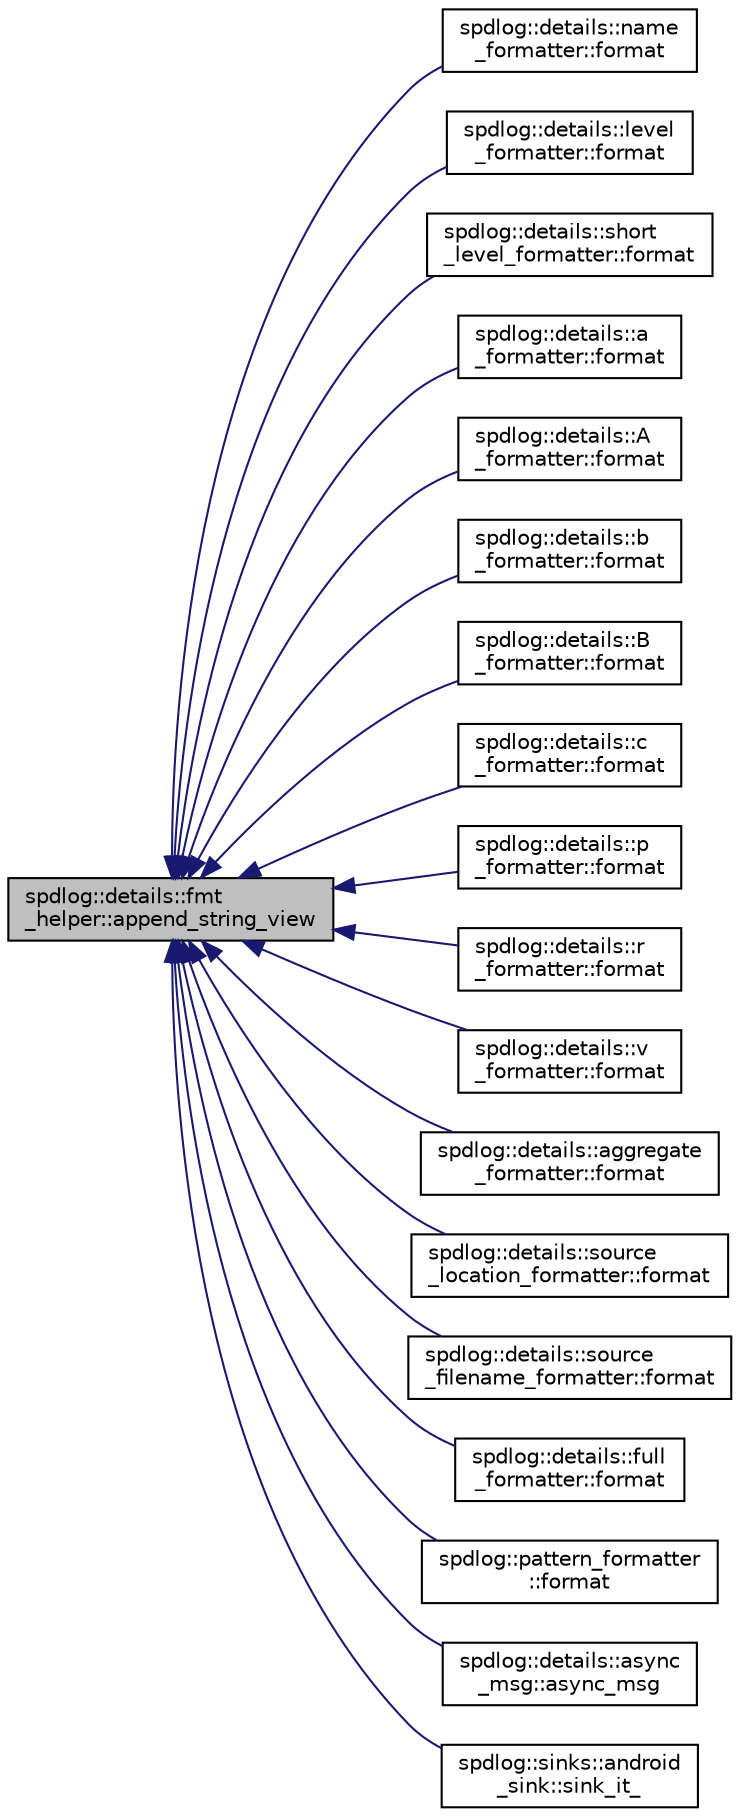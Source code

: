 digraph "spdlog::details::fmt_helper::append_string_view"
{
  edge [fontname="Helvetica",fontsize="10",labelfontname="Helvetica",labelfontsize="10"];
  node [fontname="Helvetica",fontsize="10",shape=record];
  rankdir="LR";
  Node1 [label="spdlog::details::fmt\l_helper::append_string_view",height=0.2,width=0.4,color="black", fillcolor="grey75", style="filled" fontcolor="black"];
  Node1 -> Node2 [dir="back",color="midnightblue",fontsize="10",style="solid",fontname="Helvetica"];
  Node2 [label="spdlog::details::name\l_formatter::format",height=0.2,width=0.4,color="black", fillcolor="white", style="filled",URL="$classspdlog_1_1details_1_1name__formatter.html#ac7e2adb4e29b3fbf06ef3c0e236d64de"];
  Node1 -> Node3 [dir="back",color="midnightblue",fontsize="10",style="solid",fontname="Helvetica"];
  Node3 [label="spdlog::details::level\l_formatter::format",height=0.2,width=0.4,color="black", fillcolor="white", style="filled",URL="$classspdlog_1_1details_1_1level__formatter.html#a36967967164ade9221ad216e0b617749"];
  Node1 -> Node4 [dir="back",color="midnightblue",fontsize="10",style="solid",fontname="Helvetica"];
  Node4 [label="spdlog::details::short\l_level_formatter::format",height=0.2,width=0.4,color="black", fillcolor="white", style="filled",URL="$classspdlog_1_1details_1_1short__level__formatter.html#acf241e8ab58e6142e02a9c493034f81d"];
  Node1 -> Node5 [dir="back",color="midnightblue",fontsize="10",style="solid",fontname="Helvetica"];
  Node5 [label="spdlog::details::a\l_formatter::format",height=0.2,width=0.4,color="black", fillcolor="white", style="filled",URL="$classspdlog_1_1details_1_1a__formatter.html#a0dbb4322f91afd22b82fc0c0b20a35db"];
  Node1 -> Node6 [dir="back",color="midnightblue",fontsize="10",style="solid",fontname="Helvetica"];
  Node6 [label="spdlog::details::A\l_formatter::format",height=0.2,width=0.4,color="black", fillcolor="white", style="filled",URL="$classspdlog_1_1details_1_1_a__formatter.html#a4df40ed70fbad25284e8479aefa680bb"];
  Node1 -> Node7 [dir="back",color="midnightblue",fontsize="10",style="solid",fontname="Helvetica"];
  Node7 [label="spdlog::details::b\l_formatter::format",height=0.2,width=0.4,color="black", fillcolor="white", style="filled",URL="$classspdlog_1_1details_1_1b__formatter.html#a3943edd9e27eb217e4871abf06b91df5"];
  Node1 -> Node8 [dir="back",color="midnightblue",fontsize="10",style="solid",fontname="Helvetica"];
  Node8 [label="spdlog::details::B\l_formatter::format",height=0.2,width=0.4,color="black", fillcolor="white", style="filled",URL="$classspdlog_1_1details_1_1_b__formatter.html#a5f17328272b26d5d107e59bad150fac8"];
  Node1 -> Node9 [dir="back",color="midnightblue",fontsize="10",style="solid",fontname="Helvetica"];
  Node9 [label="spdlog::details::c\l_formatter::format",height=0.2,width=0.4,color="black", fillcolor="white", style="filled",URL="$classspdlog_1_1details_1_1c__formatter.html#a1b09d9e9e1d84b29fc2fb8d37fa07d57"];
  Node1 -> Node10 [dir="back",color="midnightblue",fontsize="10",style="solid",fontname="Helvetica"];
  Node10 [label="spdlog::details::p\l_formatter::format",height=0.2,width=0.4,color="black", fillcolor="white", style="filled",URL="$classspdlog_1_1details_1_1p__formatter.html#a18faf31df030e289f7166eaa7e6f1af1"];
  Node1 -> Node11 [dir="back",color="midnightblue",fontsize="10",style="solid",fontname="Helvetica"];
  Node11 [label="spdlog::details::r\l_formatter::format",height=0.2,width=0.4,color="black", fillcolor="white", style="filled",URL="$classspdlog_1_1details_1_1r__formatter.html#a5d4a5d4f5f1285c4a4af104a775e9859"];
  Node1 -> Node12 [dir="back",color="midnightblue",fontsize="10",style="solid",fontname="Helvetica"];
  Node12 [label="spdlog::details::v\l_formatter::format",height=0.2,width=0.4,color="black", fillcolor="white", style="filled",URL="$classspdlog_1_1details_1_1v__formatter.html#af794a57051f743266fdb6ccf7fd6c61f"];
  Node1 -> Node13 [dir="back",color="midnightblue",fontsize="10",style="solid",fontname="Helvetica"];
  Node13 [label="spdlog::details::aggregate\l_formatter::format",height=0.2,width=0.4,color="black", fillcolor="white", style="filled",URL="$classspdlog_1_1details_1_1aggregate__formatter.html#a19bcf6f721f9a3b2758a59293305987d"];
  Node1 -> Node14 [dir="back",color="midnightblue",fontsize="10",style="solid",fontname="Helvetica"];
  Node14 [label="spdlog::details::source\l_location_formatter::format",height=0.2,width=0.4,color="black", fillcolor="white", style="filled",URL="$classspdlog_1_1details_1_1source__location__formatter.html#af0d34490d35c582fdb1553a27f03e147"];
  Node1 -> Node15 [dir="back",color="midnightblue",fontsize="10",style="solid",fontname="Helvetica"];
  Node15 [label="spdlog::details::source\l_filename_formatter::format",height=0.2,width=0.4,color="black", fillcolor="white", style="filled",URL="$classspdlog_1_1details_1_1source__filename__formatter.html#a9a2e549eda5c8044c76281be33b04b38"];
  Node1 -> Node16 [dir="back",color="midnightblue",fontsize="10",style="solid",fontname="Helvetica"];
  Node16 [label="spdlog::details::full\l_formatter::format",height=0.2,width=0.4,color="black", fillcolor="white", style="filled",URL="$classspdlog_1_1details_1_1full__formatter.html#a11da1d2ec8378841d228df071915da35"];
  Node1 -> Node17 [dir="back",color="midnightblue",fontsize="10",style="solid",fontname="Helvetica"];
  Node17 [label="spdlog::pattern_formatter\l::format",height=0.2,width=0.4,color="black", fillcolor="white", style="filled",URL="$classspdlog_1_1pattern__formatter.html#ae43e84d7421ee7810b22ce1dc817ca3f"];
  Node1 -> Node18 [dir="back",color="midnightblue",fontsize="10",style="solid",fontname="Helvetica"];
  Node18 [label="spdlog::details::async\l_msg::async_msg",height=0.2,width=0.4,color="black", fillcolor="white", style="filled",URL="$structspdlog_1_1details_1_1async__msg.html#aa525d6ee1ca7b82755a0f39b62283638"];
  Node1 -> Node19 [dir="back",color="midnightblue",fontsize="10",style="solid",fontname="Helvetica"];
  Node19 [label="spdlog::sinks::android\l_sink::sink_it_",height=0.2,width=0.4,color="black", fillcolor="white", style="filled",URL="$classspdlog_1_1sinks_1_1android__sink.html#ab91c7aabd013d009ff811e6d34324128"];
}
